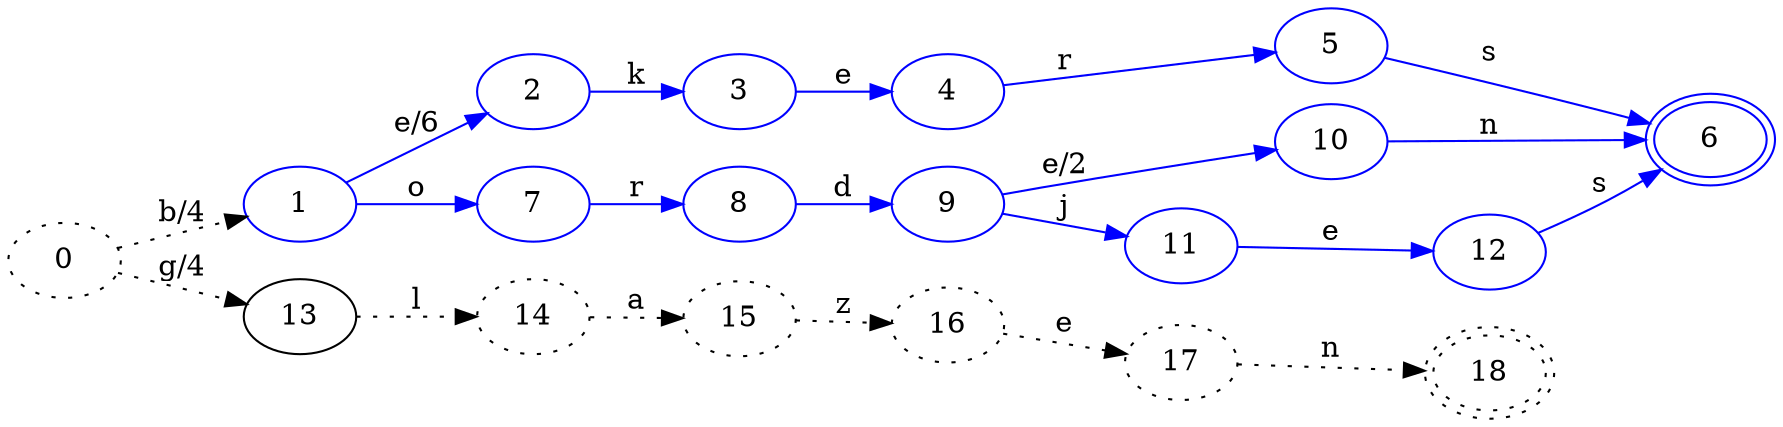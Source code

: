 digraph automaton {
  labelloc="l";
  labeljust="l";
  rankdir="LR";

  0 -> 1 [label="b/4",style="dotted"];
  1 -> 2 [label="e/6",color="blue"];
  2 -> 3 [label="k",color="blue"];
  3 -> 4 [label="e",color="blue"];
  4 -> 5 [label="r",color="blue"];
  5 -> 6 [label="s",color="blue"];

  1 -> 7 [label="o",color="blue"];
  7 -> 8 [label="r",color="blue"];
  8 -> 9 [label="d",color="blue"];
  9 -> 10 [label="e/2",color="blue"];
  10 -> 6 [label="n",color="blue"];

  9 -> 11 [label="j",color="blue"];
  11 -> 12 [label="e",color="blue"];
  12 -> 6 [label="s",color="blue"];

  0 -> 13 [label="g/4",style="dotted"];
  13 -> 14 [label="l",style="dotted"];
  14 -> 15 [label="a",style="dotted"];
  15 -> 16 [label="z",style="dotted"];
  16 -> 17 [label="e",style="dotted"];
  17 -> 18 [label="n",style="dotted"];

  1,2,3,4,5,6,7,8,9,10,11,12 [color="blue"];
  0,14,15,16,17,18 [style="dotted"];
  6,18 [peripheries=2];
}
